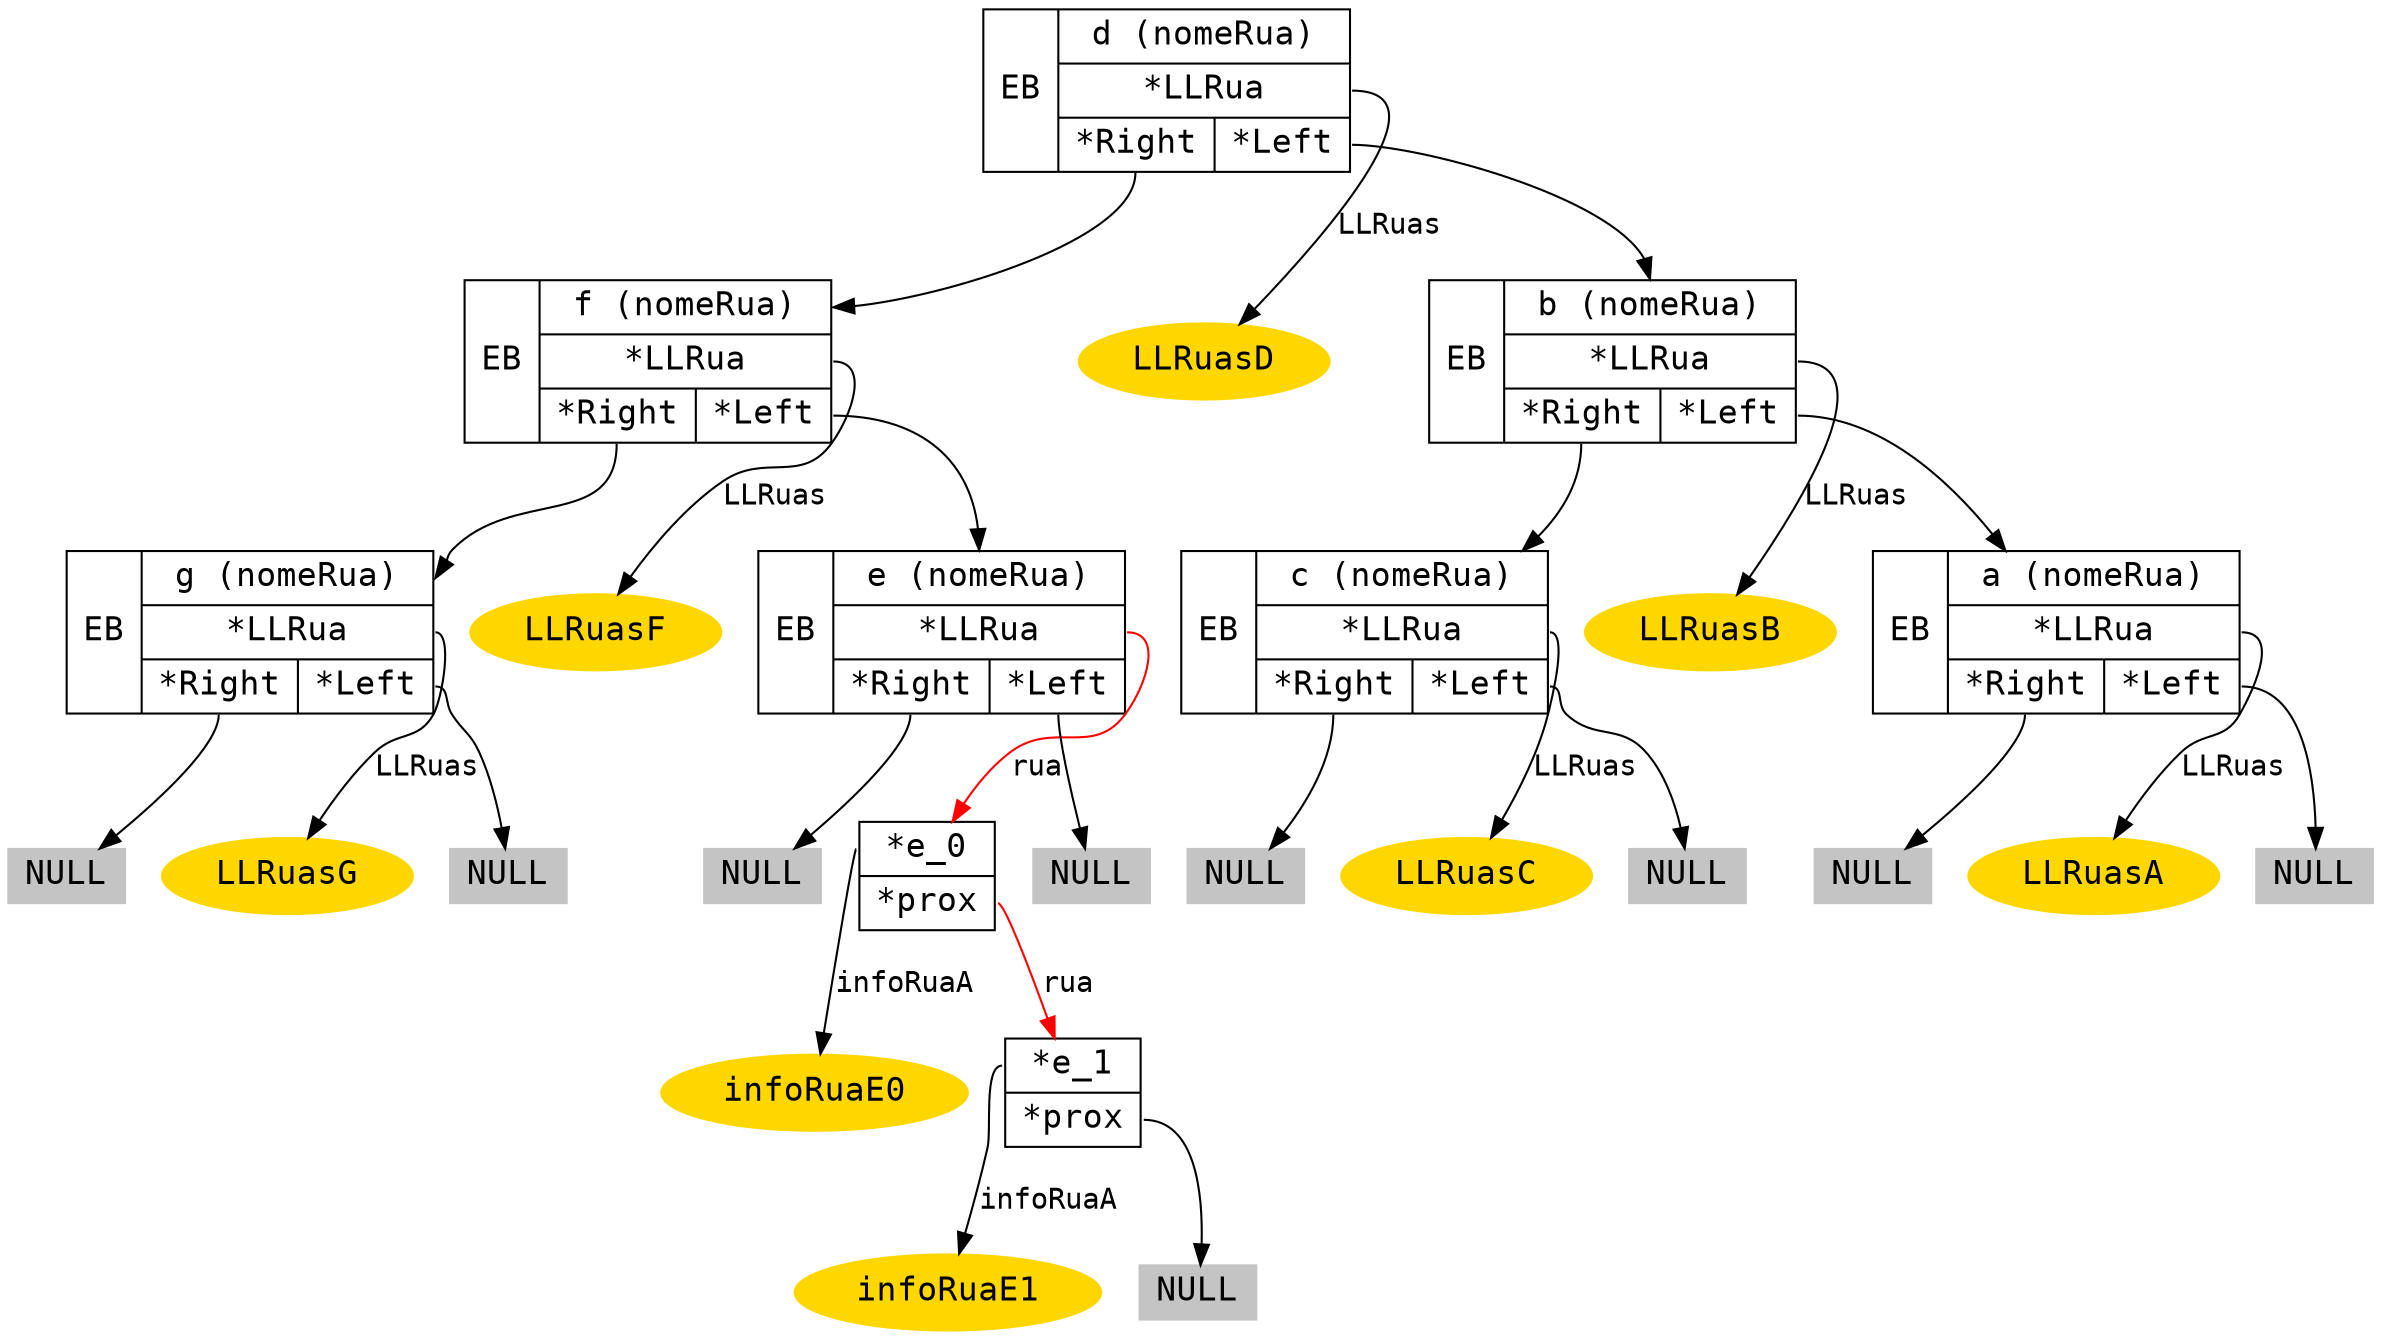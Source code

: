 digraph g {
	graph [ratio=expand,center=1
		fontname="Courier"
	];
	node [
		fontsize = "16"
		sep=.05
		shape=record,width=.1,height=.1
		pack=false
		fontname="Helvetica-Outline"
		fontname="Courier"
		];
	ratio=fill;
	edge [constraint=1,color=black,fontname="Courier"];
	
	subgraph avlRota {
		node_ruaD [ label ="EB | {<f1> d (nomeRua) | <ptrRua> *LLRua| {<f0> *Right| <f2> *Left}}",shape = "record"];
		node_ruaF [ label ="EB | {<f1> f (nomeRua) | <ptrRua> *LLRua| {<f0> *Right| <f2> *Left}}",shape = "record"];
		node_ruaG [ label ="EB | {<f1> g (nomeRua) | <ptrRua> *LLRua| {<f0> *Right| <f2> *Left}}",shape = "record"];
		node_ruaE [ label ="EB | {<f1> e (nomeRua) | <ptrRua> *LLRua| {<f0> *Right| <f2> *Left}}",shape = "record"];
		node_ruaB [ label ="EB | {<f1> b (nomeRua) | <ptrRua> *LLRua| {<f0> *Right| <f2> *Left}}",shape = "record"];
		node_ruaC [ label ="EB | {<f1> c (nomeRua) | <ptrRua> *LLRua| {<f0> *Right| <f2> *Left}}",shape = "record"];
		node_ruaA [ label ="EB | {<f1> a (nomeRua) | <ptrRua> *LLRua| {<f0> *Right| <f2> *Left}}",shape = "record"];
		
		
		caixaE[label="{<umptr> *e_0 | <proxi> *prox}",shape = "record"];
		caixaEprox[label="{<umptr> *e_1 | <proxi> *prox}",shape = "record"];
		
		InfoRuaE0[label="infoRuaE0",shape="ellipse",color=gold,style=filled];
		InfoRuaE1[label="infoRuaE1",shape="ellipse",color=gold,style=filled];
		
		node_ruaE:ptrRua -> caixaE[label="rua", color=red];
		caixaE:proxi -> caixaEprox[label="rua", color=red];
		caixaE:umptr -> InfoRuaE0[label="infoRuaA"];
		caixaEprox:umptr -> InfoRuaE1[label="infoRuaA"];
		caixaEprox:proxi -> NULLD1;
		
		NULLD1 [label="NULL",shape = "record",color=gray77,style=filled];
		
		LLRuasA[label="LLRuasA",color=gold,style=filled,shape="ellipse"];
		LLRuasB[label="LLRuasB",color=gold,style=filled,shape="ellipse"];
		LLRuasC[label="LLRuasC",color=gold,style=filled,shape="ellipse"];
		LLRuasD[label="LLRuasD",color=gold,style=filled,shape="ellipse"];
		//LLRuasE[label="LLRuasE",color=gold,style=filled,shape="ellipse"];
		LLRuasF[label="LLRuasF",color=gold,style=filled,shape="ellipse"];
		LLRuasG[label="LLRuasG",color=gold,style=filled,shape="ellipse"];
		
		node_ruaA:ptrRua -> LLRuasA[label="LLRuas"];
		node_ruaB:ptrRua -> LLRuasB[label="LLRuas"];
		node_ruaC:ptrRua -> LLRuasC[label="LLRuas"];
		node_ruaD:ptrRua -> LLRuasD[label="LLRuas"];
//		node_ruaE:ptrRua -> LLRuasE[label="LLRuas"];
		node_ruaF:ptrRua -> LLRuasF[label="LLRuas"];
		node_ruaG:ptrRua -> LLRuasG[label="LLRuas"];
		
		NULLA1 [label="NULL",shape = "record",color=gray77,style=filled];
		NULLA2 [label="NULL",shape = "record",color=gray77,style=filled];
		NULLC1 [label="NULL",shape = "record",color=gray77,style=filled];
		NULLC2 [label="NULL",shape = "record",color=gray77,style=filled];
		NULLE1 [label="NULL",shape = "record",color=gray77,style=filled];
		NULLE2 [label="NULL",shape = "record",color=gray77,style=filled];
		NULLG1 [label="NULL",shape = "record",color=gray77,style=filled];
		NULLG2 [label="NULL",shape = "record",color=gray77,style=filled];
		
		"node_ruaD":f0 -> "node_ruaF":f1[shape = "record"];
		"node_ruaD":f2 -> "node_ruaB":f1[shape = "record"];
		"node_ruaF":f0 -> "node_ruaG":f1[shape = "record"];
		"node_ruaF":f2 -> "node_ruaE":f1[shape = "record"];
		"node_ruaB":f0 -> "node_ruaC"[shape = "record"];
		"node_ruaB":f2 -> "node_ruaA"[shape = "record"];
		"node_ruaA":f0 -> NULLA1[shape = "record"];
		"node_ruaA":f2 -> NULLA2[shape = "record"];
		"node_ruaC":f0 -> NULLC1 [shape = "record"];
		"node_ruaC":f2 -> NULLC2 [shape = "record"];
		"node_ruaE":f0 -> NULLE1 [shape = "record"];
		"node_ruaE":f2 -> NULLE2 [shape = "record"];
		"node_ruaG":f0 -> NULLG1[shape = "record"];
		"node_ruaG":f2 -> NULLG2[shape = "record"];

		
/*
		node_ruaD:ptrRua -> NULL_11[label="LLRuas"];
		node_ruaF:ptrRua -> NULL_22[label="LLRuas"];
		node_ruaA:ptrRua -> caixaa:umptr[label="LLRuas"];
		node_ruaG:ptrRua -> caixag:umptr[label="LLRuas"];
		node_ruaB:ptrRua -> NULL_55[label="LLRuas"];
		node_ruaC:ptrRua -> NULL_66[label="LLRuas"];
		node_ruaE:ptrRua -> caixa:umptr [shape = "record",label="LLRuas"];
*/
		//caixaa:umptr -> rua_A:pointerID[label="prox"];
		//caixaa:proxi -> NULL__2[label="prox"];
		//NULL__2[label="NULL",color=gray77,style=filled];
		//caixaa[label="{<umptr> a | <proxi> *prox}",shape = "record"];
		
		
		//caixag:umptr -> rua_G:pointerID[label="prox"];
		//caixag:proxi -> NULL__1[label="prox"];
		//NULL__1[label="NULL",color=gray77,style=filled];
		//caixag[label="{<umptr> g | <proxi> *prox}",shape = "record"];
		

		/*
		NULL_11 [label="NULL",shape = "record",color=gray77,style=filled];
		NULL_22 [label="NULL",shape = "record",color=gray77,style=filled];
		NULL_55 [label="NULL",shape = "record",color=gray77,style=filled];
		NULL_66 [label="NULL",shape = "record",color=gray77,style=filled];
		
		node8 [ label ="NULL",shape = "record",color=gray77,style=filled];
		node_ruaF0 [ label ="NULL",shape = "record",color=gray77,style=filled];
		node7 [ label ="NULL",shape = "record",color=gray77,style=filled];
		node3 [ label ="NULL",shape = "record",color=gray77,style=filled];
		
		node_ruaC_5 [ label ="NULL",shape = "record",color=gray77,style=filled];
		node_ruaC_5_ [ label ="NULL",shape = "record",color=gray77,style=filled];
		
		node_ruaE_6 [ label ="NULL",shape = "record",color=gray77,style=filled];
		node_ruaE_6_ [ label ="NULL",shape = "record",color=gray77,style=filled];
		caixa[label="{<umptr> e_0 | <proxi> prox}",shape = "record"];
		
		caixae1[label="{<umptr> e_1 | <proxi> prox}",shape = "record"];
		
		NULL_10 [label="NULL",shape = "record",color=gray77,style=filled];
		caixa:umptr -> rua_E[shape = "record",label="rua"];
		caixa:proxi -> caixae1[shape = "record",label="prox"];
		caixae1:proxi -> NULL_10[label="prox"];
		
		caixae1:umptr -> rua_E1:pointerRua[shape = "record",label="rua"];
		
// 		node_1:ptrRua -> caixa [shape = "record"];
*/
	
	
		
	}
	
}

